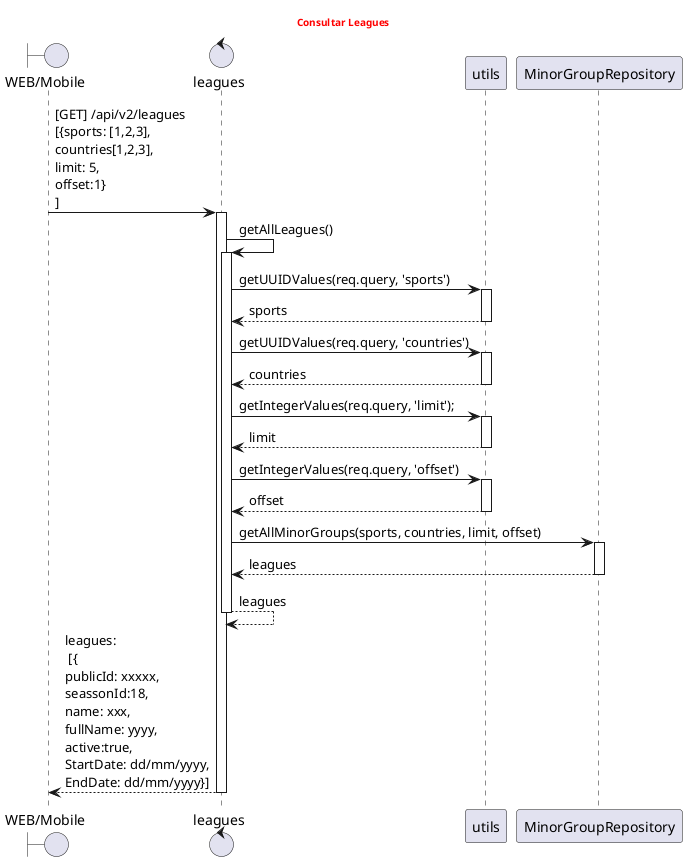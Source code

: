 @startuml
title <font color=red size=10>Consultar Leagues</font> 

boundary "WEB/Mobile" as ui order 5
control leagues as controller order 10
participant utils order 15
participant MinorGroupRepository as repo order 20

ui -> controller : [GET] /api/v2/leagues \n[{sports: [1,2,3],\ncountries[1,2,3],\nlimit: 5,\noffset:1}\n]
activate controller
controller -> controller : getAllLeagues()
activate controller
controller -> utils : getUUIDValues(req.query, 'sports')
activate utils
return sports

controller -> utils : getUUIDValues(req.query, 'countries')
activate utils
return countries

controller -> utils : getIntegerValues(req.query, 'limit');
activate utils
return limit

controller -> utils : getIntegerValues(req.query, 'offset')
activate utils
return offset

controller -> repo : getAllMinorGroups(sports, countries, limit, offset)
activate repo
return leagues

return leagues
return leagues:\n [{\npublicId: xxxxx,\nseassonId:18,\nname: xxx,\nfullName: yyyy,\nactive:true,\nStartDate: dd/mm/yyyy,\nEndDate: dd/mm/yyyy}]



@enduml